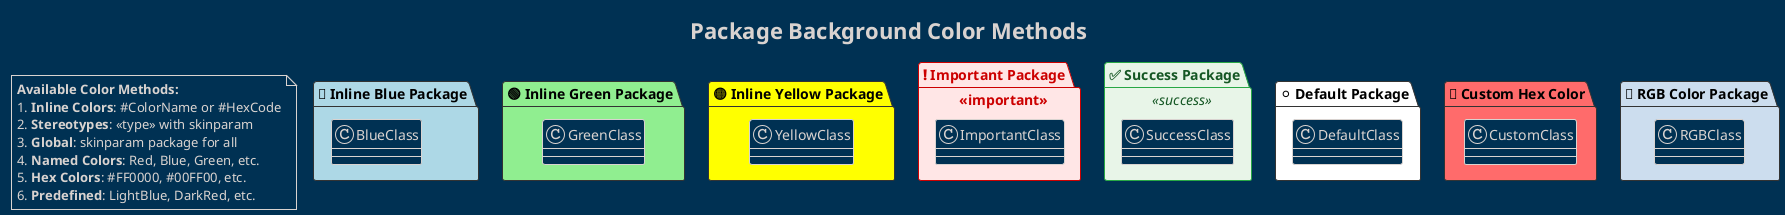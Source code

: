 @startuml Package Color Examples

!theme blueprint

' Global package settings
skinparam package {
    BackgroundColor White
    BorderColor #333333
    FontColor Black
}

' Specific package types using stereotypes
skinparam package<<important>> {
    BackgroundColor #FFE6E6
    BorderColor #CC0000
    FontColor #CC0000
    FontStyle bold
}

skinparam package<<success>> {
    BackgroundColor #E8F5E8
    BorderColor #28A745
    FontColor #155724
}

title Package Background Color Methods

' Method 1: Inline color (most common)
package "🔵 Inline Blue Package" #LightBlue {
    class BlueClass
}

package "🟢 Inline Green Package" #LightGreen {
    class GreenClass
}

package "🟡 Inline Yellow Package" #Yellow {
    class YellowClass
}

' Method 2: Using stereotypes
package "❗ Important Package" <<important>> {
    class ImportantClass
}

package "✅ Success Package" <<success>> {
    class SuccessClass
}

' Method 3: Default styling (uses global skinparam)
package "⚪ Default Package" {
    class DefaultClass
}

' Method 4: Hex colors
package "🎨 Custom Hex Color" #FF6B6B {
    class CustomClass
}

' Method 5: RGB colors  
package "🌈 RGB Color Package" #CCDDEE {
    class RGBClass
}

note as ColorNote
**Available Color Methods:**
1. **Inline Colors**: #ColorName or #HexCode
2. **Stereotypes**: <<type>> with skinparam
3. **Global**: skinparam package for all
4. **Named Colors**: Red, Blue, Green, etc.
5. **Hex Colors**: #FF0000, #00FF00, etc.
6. **Predefined**: LightBlue, DarkRed, etc.
end note

@enduml
